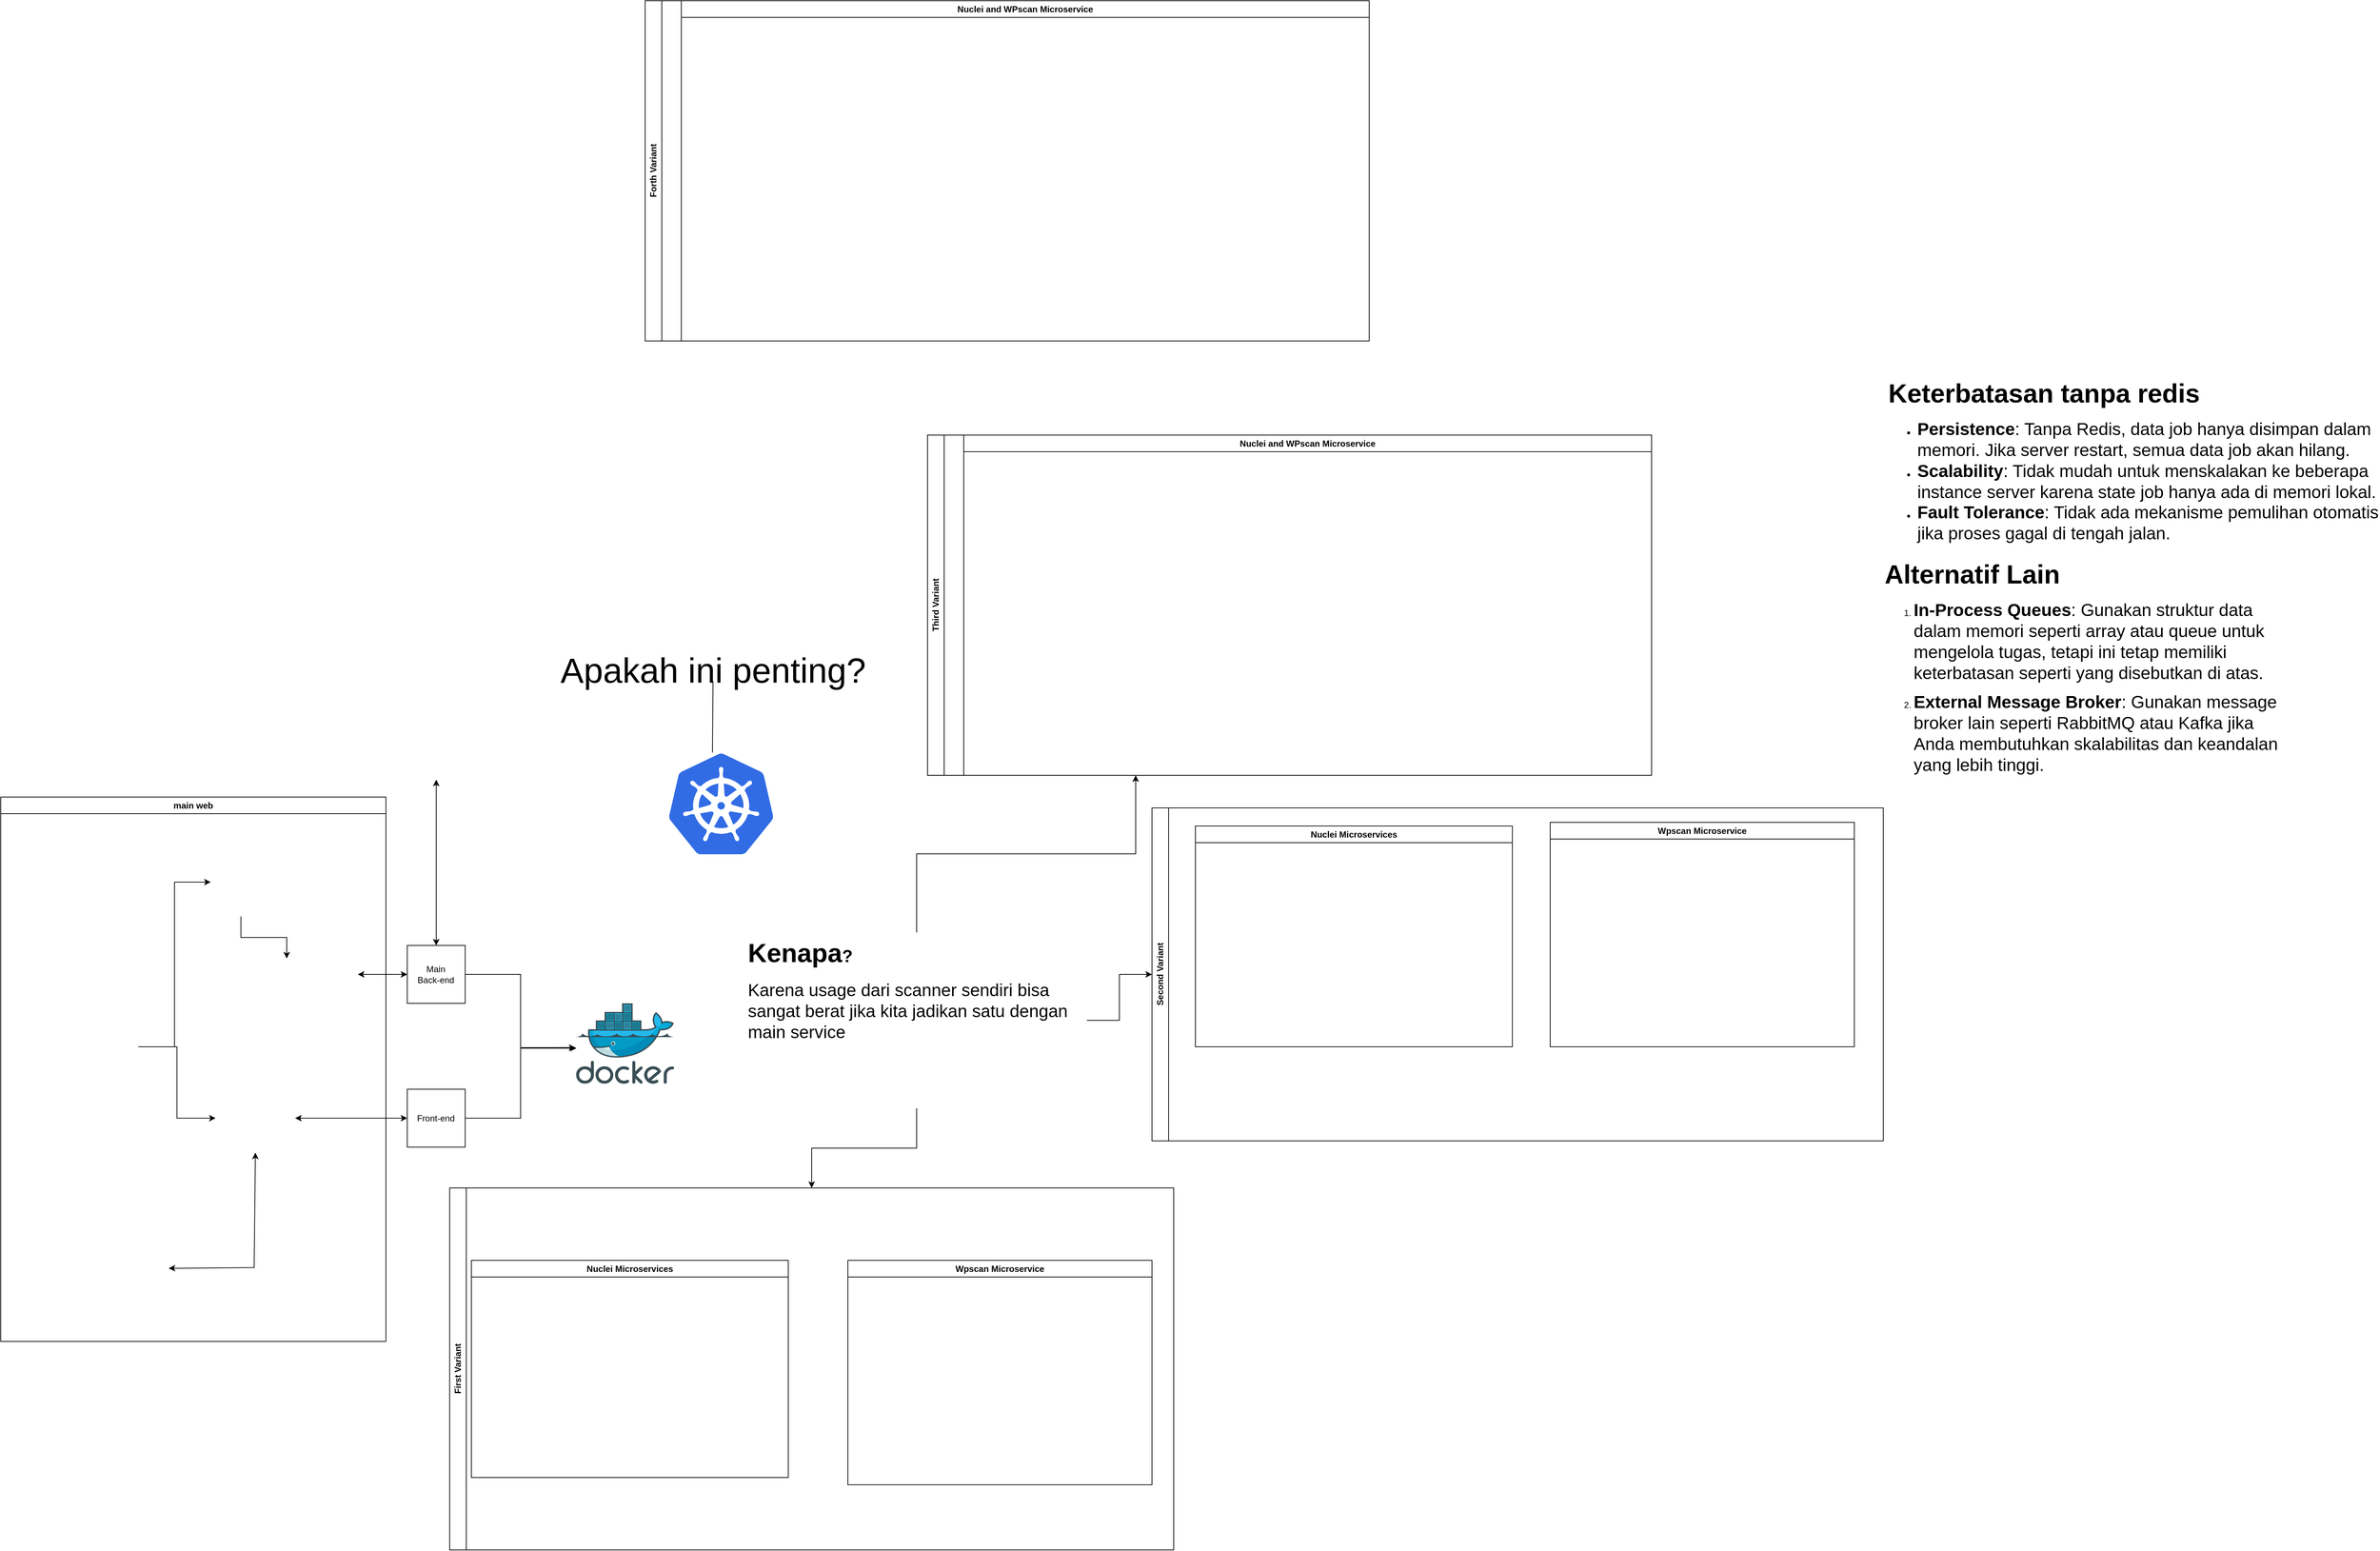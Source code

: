 <mxfile version="24.7.6">
  <diagram name="Page-1" id="V6EhIZvcOcwaaYpCKTlt">
    <mxGraphModel dx="3071" dy="2099" grid="1" gridSize="10" guides="1" tooltips="1" connect="1" arrows="1" fold="1" page="1" pageScale="1" pageWidth="850" pageHeight="1100" math="0" shadow="0">
      <root>
        <mxCell id="0" />
        <mxCell id="1" parent="0" />
        <mxCell id="hB4f03poWa5Al2iNP8c4-2" value="" style="image;sketch=0;aspect=fixed;html=1;points=[];align=center;fontSize=12;image=img/lib/mscae/Docker.svg;" parent="1" vertex="1">
          <mxGeometry x="-25.37" y="455" width="135.37" height="111" as="geometry" />
        </mxCell>
        <mxCell id="hB4f03poWa5Al2iNP8c4-3" value="" style="image;sketch=0;aspect=fixed;html=1;points=[];align=center;fontSize=12;image=img/lib/mscae/Kubernetes.svg;" parent="1" vertex="1">
          <mxGeometry x="102.5" y="110" width="145" height="139.2" as="geometry" />
        </mxCell>
        <mxCell id="hB4f03poWa5Al2iNP8c4-4" value="" style="shape=image;verticalLabelPosition=bottom;labelBackgroundColor=default;verticalAlign=top;aspect=fixed;imageAspect=0;image=https://logos-download.com/wp-content/uploads/2016/09/MongoDB_logo_Mongo_DB.png;" parent="1" vertex="1">
          <mxGeometry x="-340" y="80.0" width="242.94" height="66" as="geometry" />
        </mxCell>
        <mxCell id="hB4f03poWa5Al2iNP8c4-15" style="edgeStyle=orthogonalEdgeStyle;rounded=0;orthogonalLoop=1;jettySize=auto;html=1;entryX=0;entryY=0.5;entryDx=0;entryDy=0;" parent="1" source="hB4f03poWa5Al2iNP8c4-6" target="hB4f03poWa5Al2iNP8c4-34" edge="1">
          <mxGeometry relative="1" as="geometry" />
        </mxCell>
        <mxCell id="hB4f03poWa5Al2iNP8c4-21" style="edgeStyle=orthogonalEdgeStyle;rounded=0;orthogonalLoop=1;jettySize=auto;html=1;" parent="1" source="hB4f03poWa5Al2iNP8c4-6" target="hB4f03poWa5Al2iNP8c4-19" edge="1">
          <mxGeometry relative="1" as="geometry" />
        </mxCell>
        <mxCell id="hB4f03poWa5Al2iNP8c4-6" value="" style="shape=image;verticalLabelPosition=bottom;labelBackgroundColor=default;verticalAlign=top;aspect=fixed;imageAspect=0;image=https://polyakovdmitriy.ru/wp-content/uploads/2019/05/nodejs.png.pagespeed.ce_.9zN9M5IW0F.png;" parent="1" vertex="1">
          <mxGeometry x="-800" y="430" width="170" height="170" as="geometry" />
        </mxCell>
        <mxCell id="hB4f03poWa5Al2iNP8c4-8" value="&lt;div&gt;Main&lt;/div&gt;Back-end" style="whiteSpace=wrap;html=1;aspect=fixed;" parent="1" vertex="1">
          <mxGeometry x="-258.53" y="375" width="80" height="80" as="geometry" />
        </mxCell>
        <mxCell id="hB4f03poWa5Al2iNP8c4-9" value="" style="endArrow=classic;startArrow=classic;html=1;rounded=0;entryX=0.5;entryY=1;entryDx=0;entryDy=0;exitX=0.5;exitY=0;exitDx=0;exitDy=0;" parent="1" source="hB4f03poWa5Al2iNP8c4-8" target="hB4f03poWa5Al2iNP8c4-4" edge="1">
          <mxGeometry width="50" height="50" relative="1" as="geometry">
            <mxPoint x="-100" y="310" as="sourcePoint" />
            <mxPoint x="-50" y="260" as="targetPoint" />
          </mxGeometry>
        </mxCell>
        <mxCell id="hB4f03poWa5Al2iNP8c4-11" value="" style="shape=image;verticalLabelPosition=bottom;labelBackgroundColor=default;verticalAlign=top;aspect=fixed;imageAspect=0;image=https://seekvectors.com/files/download/234b110fb32958f68f318e13c7a0610e.png;" parent="1" vertex="1">
          <mxGeometry x="-523.21" y="393" width="196.43" height="44" as="geometry" />
        </mxCell>
        <mxCell id="hB4f03poWa5Al2iNP8c4-16" value="" style="endArrow=classic;startArrow=classic;html=1;rounded=0;exitX=1;exitY=0.5;exitDx=0;exitDy=0;entryX=0;entryY=0.5;entryDx=0;entryDy=0;" parent="1" source="hB4f03poWa5Al2iNP8c4-11" target="hB4f03poWa5Al2iNP8c4-8" edge="1">
          <mxGeometry width="50" height="50" relative="1" as="geometry">
            <mxPoint x="-100" y="410" as="sourcePoint" />
            <mxPoint x="-50" y="360" as="targetPoint" />
          </mxGeometry>
        </mxCell>
        <mxCell id="hB4f03poWa5Al2iNP8c4-18" style="edgeStyle=orthogonalEdgeStyle;rounded=0;orthogonalLoop=1;jettySize=auto;html=1;entryX=-0.007;entryY=0.55;entryDx=0;entryDy=0;entryPerimeter=0;" parent="1" source="hB4f03poWa5Al2iNP8c4-8" target="hB4f03poWa5Al2iNP8c4-2" edge="1">
          <mxGeometry relative="1" as="geometry" />
        </mxCell>
        <mxCell id="hB4f03poWa5Al2iNP8c4-19" value="" style="shape=image;verticalLabelPosition=bottom;labelBackgroundColor=default;verticalAlign=top;aspect=fixed;imageAspect=0;image=https://upload.wikimedia.org/wikipedia/commons/thumb/9/95/Vue.js_Logo_2.svg/1200px-Vue.js_Logo_2.svg.png;" parent="1" vertex="1">
          <mxGeometry x="-523.21" y="566" width="109.85" height="95.2" as="geometry" />
        </mxCell>
        <mxCell id="hB4f03poWa5Al2iNP8c4-23" value="Front-end" style="whiteSpace=wrap;html=1;aspect=fixed;" parent="1" vertex="1">
          <mxGeometry x="-258.53" y="573.6" width="80" height="80" as="geometry" />
        </mxCell>
        <mxCell id="hB4f03poWa5Al2iNP8c4-24" value="" style="endArrow=classic;startArrow=classic;html=1;rounded=0;exitX=1;exitY=0.5;exitDx=0;exitDy=0;entryX=0;entryY=0.5;entryDx=0;entryDy=0;" parent="1" source="hB4f03poWa5Al2iNP8c4-19" target="hB4f03poWa5Al2iNP8c4-23" edge="1">
          <mxGeometry width="50" height="50" relative="1" as="geometry">
            <mxPoint x="-40" y="540" as="sourcePoint" />
            <mxPoint x="10" y="490" as="targetPoint" />
          </mxGeometry>
        </mxCell>
        <mxCell id="hB4f03poWa5Al2iNP8c4-25" style="edgeStyle=orthogonalEdgeStyle;rounded=0;orthogonalLoop=1;jettySize=auto;html=1;entryX=0.003;entryY=0.559;entryDx=0;entryDy=0;entryPerimeter=0;" parent="1" source="hB4f03poWa5Al2iNP8c4-23" target="hB4f03poWa5Al2iNP8c4-2" edge="1">
          <mxGeometry relative="1" as="geometry" />
        </mxCell>
        <mxCell id="hB4f03poWa5Al2iNP8c4-33" value="main web" style="swimlane;whiteSpace=wrap;html=1;" parent="1" vertex="1">
          <mxGeometry x="-820" y="170" width="532" height="752" as="geometry" />
        </mxCell>
        <mxCell id="hB4f03poWa5Al2iNP8c4-31" value="" style="shape=image;verticalLabelPosition=bottom;labelBackgroundColor=default;verticalAlign=top;aspect=fixed;imageAspect=0;image=https://cdn.icon-icons.com/icons2/2108/PNG/512/npm_icon_130871.png;" parent="hB4f03poWa5Al2iNP8c4-33" vertex="1">
          <mxGeometry x="20" y="30" width="137" height="137" as="geometry" />
        </mxCell>
        <mxCell id="hB4f03poWa5Al2iNP8c4-34" value="" style="shape=image;verticalLabelPosition=bottom;labelBackgroundColor=default;verticalAlign=top;aspect=fixed;imageAspect=0;image=https://user-images.githubusercontent.com/13700/35731649-652807e8-080e-11e8-88fd-1b2f6d553b2d.png;" parent="hB4f03poWa5Al2iNP8c4-33" vertex="1">
          <mxGeometry x="290" y="70" width="83.48" height="95" as="geometry" />
        </mxCell>
        <mxCell id="hB4f03poWa5Al2iNP8c4-37" value="" style="shape=image;verticalLabelPosition=bottom;labelBackgroundColor=default;verticalAlign=top;aspect=fixed;imageAspect=0;image=https://s3.amazonaws.com/media-p.slid.es/uploads/794262/images/4810292/quasar-logo.png;" parent="hB4f03poWa5Al2iNP8c4-33" vertex="1">
          <mxGeometry x="90" y="580" width="142" height="142" as="geometry" />
        </mxCell>
        <mxCell id="hB4f03poWa5Al2iNP8c4-35" style="edgeStyle=orthogonalEdgeStyle;rounded=0;orthogonalLoop=1;jettySize=auto;html=1;" parent="1" source="hB4f03poWa5Al2iNP8c4-34" target="hB4f03poWa5Al2iNP8c4-11" edge="1">
          <mxGeometry relative="1" as="geometry" />
        </mxCell>
        <mxCell id="NhjCy0NXMdO0h8nzIQNs-1" value="" style="endArrow=classic;startArrow=classic;html=1;rounded=0;entryX=0.5;entryY=1;entryDx=0;entryDy=0;exitX=1;exitY=0.5;exitDx=0;exitDy=0;" edge="1" parent="1" source="hB4f03poWa5Al2iNP8c4-37" target="hB4f03poWa5Al2iNP8c4-19">
          <mxGeometry width="50" height="50" relative="1" as="geometry">
            <mxPoint x="-90" y="700" as="sourcePoint" />
            <mxPoint x="-40" y="650" as="targetPoint" />
            <Array as="points">
              <mxPoint x="-470" y="820" />
            </Array>
          </mxGeometry>
        </mxCell>
        <mxCell id="NhjCy0NXMdO0h8nzIQNs-3" value="Nuclei Microservices" style="swimlane;whiteSpace=wrap;html=1;" vertex="1" parent="1">
          <mxGeometry x="-170" y="810" width="437.69" height="300" as="geometry" />
        </mxCell>
        <mxCell id="NhjCy0NXMdO0h8nzIQNs-47" style="edgeStyle=orthogonalEdgeStyle;rounded=0;orthogonalLoop=1;jettySize=auto;html=1;" edge="1" parent="1" source="NhjCy0NXMdO0h8nzIQNs-8" target="NhjCy0NXMdO0h8nzIQNs-18">
          <mxGeometry relative="1" as="geometry" />
        </mxCell>
        <mxCell id="NhjCy0NXMdO0h8nzIQNs-48" style="edgeStyle=orthogonalEdgeStyle;rounded=0;orthogonalLoop=1;jettySize=auto;html=1;entryX=0.5;entryY=0;entryDx=0;entryDy=0;" edge="1" parent="1" source="NhjCy0NXMdO0h8nzIQNs-8" target="NhjCy0NXMdO0h8nzIQNs-11">
          <mxGeometry relative="1" as="geometry" />
        </mxCell>
        <mxCell id="NhjCy0NXMdO0h8nzIQNs-49" style="edgeStyle=orthogonalEdgeStyle;rounded=0;orthogonalLoop=1;jettySize=auto;html=1;entryX=0.25;entryY=1;entryDx=0;entryDy=0;" edge="1" parent="1" source="NhjCy0NXMdO0h8nzIQNs-8" target="NhjCy0NXMdO0h8nzIQNs-41">
          <mxGeometry relative="1" as="geometry" />
        </mxCell>
        <mxCell id="NhjCy0NXMdO0h8nzIQNs-8" value="&lt;h1 style=&quot;margin-top: 0px;&quot;&gt;&lt;font style=&quot;font-size: 36px;&quot;&gt;Kenapa&lt;/font&gt;?&lt;/h1&gt;&lt;p&gt;&lt;font style=&quot;font-size: 24px;&quot;&gt;Karena usage dari scanner sendiri bisa sangat berat jika kita jadikan satu dengan main service&lt;/font&gt;&lt;/p&gt;" style="text;html=1;whiteSpace=wrap;overflow=hidden;rounded=0;" vertex="1" parent="1">
          <mxGeometry x="210" y="357" width="470" height="243" as="geometry" />
        </mxCell>
        <mxCell id="NhjCy0NXMdO0h8nzIQNs-11" value="First Variant" style="swimlane;horizontal=0;whiteSpace=wrap;html=1;" vertex="1" parent="1">
          <mxGeometry x="-200" y="710" width="1000" height="500" as="geometry" />
        </mxCell>
        <mxCell id="NhjCy0NXMdO0h8nzIQNs-7" value="Wpscan Microservice" style="swimlane;whiteSpace=wrap;html=1;" vertex="1" parent="NhjCy0NXMdO0h8nzIQNs-11">
          <mxGeometry x="550" y="100" width="420.0" height="310" as="geometry" />
        </mxCell>
        <mxCell id="NhjCy0NXMdO0h8nzIQNs-12" value="" style="shape=image;verticalLabelPosition=bottom;labelBackgroundColor=default;verticalAlign=top;aspect=fixed;imageAspect=0;image=https://raw.githubusercontent.com/wpscanteam/wpscan/gh-pages/images/wpscan_logo.png;" vertex="1" parent="NhjCy0NXMdO0h8nzIQNs-7">
          <mxGeometry x="10" y="29" width="337.42" height="133" as="geometry" />
        </mxCell>
        <mxCell id="NhjCy0NXMdO0h8nzIQNs-13" value="" style="shape=image;verticalLabelPosition=bottom;labelBackgroundColor=default;verticalAlign=top;aspect=fixed;imageAspect=0;image=https://www.ivaylopavlov.com/wp-content/uploads/2020/04/1Hires_redis_logo.png;" vertex="1" parent="NhjCy0NXMdO0h8nzIQNs-7">
          <mxGeometry x="-50" y="190" width="344.14" height="115" as="geometry" />
        </mxCell>
        <mxCell id="NhjCy0NXMdO0h8nzIQNs-16" value="" style="shape=image;verticalLabelPosition=bottom;labelBackgroundColor=default;verticalAlign=top;aspect=fixed;imageAspect=0;image=https://polyakovdmitriy.ru/wp-content/uploads/2019/05/nodejs.png.pagespeed.ce_.9zN9M5IW0F.png;" vertex="1" parent="NhjCy0NXMdO0h8nzIQNs-7">
          <mxGeometry x="241.79" y="167.5" width="160" height="160" as="geometry" />
        </mxCell>
        <mxCell id="NhjCy0NXMdO0h8nzIQNs-17" value="" style="shape=image;verticalLabelPosition=bottom;labelBackgroundColor=default;verticalAlign=top;aspect=fixed;imageAspect=0;image=https://seekvectors.com/files/download/234b110fb32958f68f318e13c7a0610e.png;" vertex="1" parent="NhjCy0NXMdO0h8nzIQNs-7">
          <mxGeometry x="210.0" y="180" width="196.43" height="44" as="geometry" />
        </mxCell>
        <mxCell id="NhjCy0NXMdO0h8nzIQNs-9" value="" style="shape=image;verticalLabelPosition=bottom;labelBackgroundColor=default;verticalAlign=top;aspect=fixed;imageAspect=0;image=https://www.ivaylopavlov.com/wp-content/uploads/2020/04/1Hires_redis_logo.png;" vertex="1" parent="NhjCy0NXMdO0h8nzIQNs-11">
          <mxGeometry x="-69.99" y="230" width="359.99" height="120.3" as="geometry" />
        </mxCell>
        <mxCell id="NhjCy0NXMdO0h8nzIQNs-4" value="" style="shape=image;verticalLabelPosition=bottom;labelBackgroundColor=default;verticalAlign=top;aspect=fixed;imageAspect=0;image=https://github.com/projectdiscovery/nuclei/raw/dev/static/nuclei-logo.png;" vertex="1" parent="NhjCy0NXMdO0h8nzIQNs-11">
          <mxGeometry x="63.54" y="140" width="206.46" height="61" as="geometry" />
        </mxCell>
        <mxCell id="NhjCy0NXMdO0h8nzIQNs-14" value="" style="shape=image;verticalLabelPosition=bottom;labelBackgroundColor=default;verticalAlign=top;aspect=fixed;imageAspect=0;image=https://polyakovdmitriy.ru/wp-content/uploads/2019/05/nodejs.png.pagespeed.ce_.9zN9M5IW0F.png;" vertex="1" parent="NhjCy0NXMdO0h8nzIQNs-11">
          <mxGeometry x="230" y="240" width="160" height="160" as="geometry" />
        </mxCell>
        <mxCell id="NhjCy0NXMdO0h8nzIQNs-15" value="" style="shape=image;verticalLabelPosition=bottom;labelBackgroundColor=default;verticalAlign=top;aspect=fixed;imageAspect=0;image=https://seekvectors.com/files/download/234b110fb32958f68f318e13c7a0610e.png;" vertex="1" parent="NhjCy0NXMdO0h8nzIQNs-11">
          <mxGeometry x="220" y="228" width="196.43" height="44" as="geometry" />
        </mxCell>
        <mxCell id="NhjCy0NXMdO0h8nzIQNs-18" value="Second Variant" style="swimlane;horizontal=0;whiteSpace=wrap;html=1;" vertex="1" parent="1">
          <mxGeometry x="770" y="185" width="1010" height="460" as="geometry" />
        </mxCell>
        <mxCell id="NhjCy0NXMdO0h8nzIQNs-20" value="Nuclei Microservices" style="swimlane;whiteSpace=wrap;html=1;" vertex="1" parent="NhjCy0NXMdO0h8nzIQNs-18">
          <mxGeometry x="60" y="25" width="437.69" height="305" as="geometry" />
        </mxCell>
        <mxCell id="NhjCy0NXMdO0h8nzIQNs-22" value="" style="shape=image;verticalLabelPosition=bottom;labelBackgroundColor=default;verticalAlign=top;aspect=fixed;imageAspect=0;image=https://polyakovdmitriy.ru/wp-content/uploads/2019/05/nodejs.png.pagespeed.ce_.9zN9M5IW0F.png;" vertex="1" parent="NhjCy0NXMdO0h8nzIQNs-20">
          <mxGeometry x="60" y="160" width="160" height="160" as="geometry" />
        </mxCell>
        <mxCell id="NhjCy0NXMdO0h8nzIQNs-23" value="" style="shape=image;verticalLabelPosition=bottom;labelBackgroundColor=default;verticalAlign=top;aspect=fixed;imageAspect=0;image=https://seekvectors.com/files/download/234b110fb32958f68f318e13c7a0610e.png;" vertex="1" parent="NhjCy0NXMdO0h8nzIQNs-20">
          <mxGeometry x="41.78" y="140" width="196.43" height="44" as="geometry" />
        </mxCell>
        <mxCell id="NhjCy0NXMdO0h8nzIQNs-21" value="" style="shape=image;verticalLabelPosition=bottom;labelBackgroundColor=default;verticalAlign=top;aspect=fixed;imageAspect=0;image=https://github.com/projectdiscovery/nuclei/raw/dev/static/nuclei-logo.png;" vertex="1" parent="NhjCy0NXMdO0h8nzIQNs-18">
          <mxGeometry x="83.54" y="65" width="206.46" height="61" as="geometry" />
        </mxCell>
        <mxCell id="NhjCy0NXMdO0h8nzIQNs-24" value="Wpscan Microservice" style="swimlane;whiteSpace=wrap;html=1;" vertex="1" parent="NhjCy0NXMdO0h8nzIQNs-18">
          <mxGeometry x="550" y="20" width="420.0" height="310" as="geometry" />
        </mxCell>
        <mxCell id="NhjCy0NXMdO0h8nzIQNs-25" value="" style="shape=image;verticalLabelPosition=bottom;labelBackgroundColor=default;verticalAlign=top;aspect=fixed;imageAspect=0;image=https://raw.githubusercontent.com/wpscanteam/wpscan/gh-pages/images/wpscan_logo.png;" vertex="1" parent="NhjCy0NXMdO0h8nzIQNs-24">
          <mxGeometry x="10" y="29" width="337.42" height="133" as="geometry" />
        </mxCell>
        <mxCell id="NhjCy0NXMdO0h8nzIQNs-27" value="" style="shape=image;verticalLabelPosition=bottom;labelBackgroundColor=default;verticalAlign=top;aspect=fixed;imageAspect=0;image=https://polyakovdmitriy.ru/wp-content/uploads/2019/05/nodejs.png.pagespeed.ce_.9zN9M5IW0F.png;" vertex="1" parent="NhjCy0NXMdO0h8nzIQNs-24">
          <mxGeometry x="70" y="185" width="160" height="160" as="geometry" />
        </mxCell>
        <mxCell id="NhjCy0NXMdO0h8nzIQNs-28" value="" style="shape=image;verticalLabelPosition=bottom;labelBackgroundColor=default;verticalAlign=top;aspect=fixed;imageAspect=0;image=https://seekvectors.com/files/download/234b110fb32958f68f318e13c7a0610e.png;" vertex="1" parent="NhjCy0NXMdO0h8nzIQNs-24">
          <mxGeometry x="51.78" y="180" width="196.43" height="44" as="geometry" />
        </mxCell>
        <mxCell id="NhjCy0NXMdO0h8nzIQNs-26" value="" style="shape=image;verticalLabelPosition=bottom;labelBackgroundColor=default;verticalAlign=top;aspect=fixed;imageAspect=0;image=https://www.ivaylopavlov.com/wp-content/uploads/2020/04/1Hires_redis_logo.png;" vertex="1" parent="NhjCy0NXMdO0h8nzIQNs-18">
          <mxGeometry x="350" y="345" width="344.14" height="115" as="geometry" />
        </mxCell>
        <mxCell id="NhjCy0NXMdO0h8nzIQNs-30" value="Third Variant" style="swimlane;horizontal=0;whiteSpace=wrap;html=1;" vertex="1" parent="1">
          <mxGeometry x="460" y="-330" width="1000" height="470" as="geometry" />
        </mxCell>
        <mxCell id="NhjCy0NXMdO0h8nzIQNs-37" value="" style="shape=image;verticalLabelPosition=bottom;labelBackgroundColor=default;verticalAlign=top;aspect=fixed;imageAspect=0;image=https://polyakovdmitriy.ru/wp-content/uploads/2019/05/nodejs.png.pagespeed.ce_.9zN9M5IW0F.png;" vertex="1" parent="NhjCy0NXMdO0h8nzIQNs-30">
          <mxGeometry x="337.69" y="330" width="160" height="160" as="geometry" />
        </mxCell>
        <mxCell id="NhjCy0NXMdO0h8nzIQNs-38" value="" style="shape=image;verticalLabelPosition=bottom;labelBackgroundColor=default;verticalAlign=top;aspect=fixed;imageAspect=0;image=https://seekvectors.com/files/download/234b110fb32958f68f318e13c7a0610e.png;" vertex="1" parent="NhjCy0NXMdO0h8nzIQNs-30">
          <mxGeometry x="560" y="390" width="196.43" height="44" as="geometry" />
        </mxCell>
        <mxCell id="NhjCy0NXMdO0h8nzIQNs-41" value="Nuclei and WPscan Microservice" style="swimlane;whiteSpace=wrap;html=1;" vertex="1" parent="NhjCy0NXMdO0h8nzIQNs-30">
          <mxGeometry x="50" width="950" height="470" as="geometry" />
        </mxCell>
        <mxCell id="NhjCy0NXMdO0h8nzIQNs-34" value="" style="shape=image;verticalLabelPosition=bottom;labelBackgroundColor=default;verticalAlign=top;aspect=fixed;imageAspect=0;image=https://github.com/projectdiscovery/nuclei/raw/dev/static/nuclei-logo.png;" vertex="1" parent="NhjCy0NXMdO0h8nzIQNs-41">
          <mxGeometry x="210.0" y="130" width="206.46" height="61" as="geometry" />
        </mxCell>
        <mxCell id="NhjCy0NXMdO0h8nzIQNs-40" value="" style="shape=image;verticalLabelPosition=bottom;labelBackgroundColor=default;verticalAlign=top;aspect=fixed;imageAspect=0;image=https://raw.githubusercontent.com/wpscanteam/wpscan/gh-pages/images/wpscan_logo.png;" vertex="1" parent="NhjCy0NXMdO0h8nzIQNs-41">
          <mxGeometry x="520" y="90" width="337.42" height="133" as="geometry" />
        </mxCell>
        <mxCell id="NhjCy0NXMdO0h8nzIQNs-42" value="" style="shape=image;verticalLabelPosition=bottom;labelBackgroundColor=default;verticalAlign=top;aspect=fixed;imageAspect=0;image=https://www.ivaylopavlov.com/wp-content/uploads/2020/04/1Hires_redis_logo.png;" vertex="1" parent="NhjCy0NXMdO0h8nzIQNs-41">
          <mxGeometry x="320" y="230" width="344.14" height="115" as="geometry" />
        </mxCell>
        <mxCell id="NhjCy0NXMdO0h8nzIQNs-43" value="&lt;font style=&quot;font-size: 48px;&quot;&gt;Apakah ini penting?&lt;/font&gt;" style="text;html=1;align=center;verticalAlign=middle;whiteSpace=wrap;rounded=0;" vertex="1" parent="1">
          <mxGeometry x="-50" y="-20" width="427.5" height="30" as="geometry" />
        </mxCell>
        <mxCell id="NhjCy0NXMdO0h8nzIQNs-46" value="" style="endArrow=none;html=1;rounded=0;entryX=0.5;entryY=1;entryDx=0;entryDy=0;exitX=0.417;exitY=-0.01;exitDx=0;exitDy=0;exitPerimeter=0;" edge="1" parent="1" source="hB4f03poWa5Al2iNP8c4-3" target="NhjCy0NXMdO0h8nzIQNs-43">
          <mxGeometry width="50" height="50" relative="1" as="geometry">
            <mxPoint x="590" y="380" as="sourcePoint" />
            <mxPoint x="640" y="330" as="targetPoint" />
          </mxGeometry>
        </mxCell>
        <mxCell id="NhjCy0NXMdO0h8nzIQNs-51" value="&lt;h3&gt;&lt;font style=&quot;font-size: 36px;&quot;&gt;Keterbatasan tanpa redis&lt;/font&gt;&lt;/h3&gt;&lt;ul&gt;&lt;li&gt;&lt;font style=&quot;font-size: 24px;&quot;&gt;&lt;strong&gt;Persistence&lt;/strong&gt;: Tanpa Redis, data job hanya disimpan dalam memori. Jika server restart, semua data job akan hilang.&lt;/font&gt;&lt;/li&gt;&lt;li&gt;&lt;font style=&quot;font-size: 24px;&quot;&gt;&lt;strong&gt;Scalability&lt;/strong&gt;: Tidak mudah untuk menskalakan ke beberapa instance server karena state job hanya ada di memori lokal.&lt;/font&gt;&lt;/li&gt;&lt;li&gt;&lt;font style=&quot;font-size: 24px;&quot;&gt;&lt;strong&gt;Fault Tolerance&lt;/strong&gt;: Tidak ada mekanisme pemulihan otomatis jika proses gagal di tengah jalan.&lt;/font&gt;&lt;/li&gt;&lt;/ul&gt;" style="text;html=1;whiteSpace=wrap;overflow=hidden;rounded=0;" vertex="1" parent="1">
          <mxGeometry x="1785" y="-430" width="680" height="360" as="geometry" />
        </mxCell>
        <mxCell id="NhjCy0NXMdO0h8nzIQNs-52" value="&lt;h3&gt;&lt;font style=&quot;font-size: 36px;&quot;&gt;Alternatif Lain&lt;/font&gt;&lt;/h3&gt;&lt;ol&gt;&lt;li&gt;&lt;p&gt;&lt;font style=&quot;font-size: 24px;&quot;&gt;&lt;strong&gt;In-Process Queues&lt;/strong&gt;: Gunakan struktur data dalam memori seperti array atau queue untuk mengelola tugas, tetapi ini tetap memiliki keterbatasan seperti yang disebutkan di atas.&lt;/font&gt;&lt;/p&gt;&lt;/li&gt;&lt;li&gt;&lt;p&gt;&lt;font style=&quot;font-size: 24px;&quot;&gt;&lt;strong&gt;External Message Broker&lt;/strong&gt;: Gunakan message broker lain seperti RabbitMQ atau Kafka jika Anda membutuhkan skalabilitas dan keandalan yang lebih tinggi.&lt;/font&gt;&lt;/p&gt;&lt;/li&gt;&lt;/ol&gt;" style="text;whiteSpace=wrap;html=1;" vertex="1" parent="1">
          <mxGeometry x="1780" y="-180" width="560" height="150" as="geometry" />
        </mxCell>
        <mxCell id="NhjCy0NXMdO0h8nzIQNs-53" value="Forth Variant" style="swimlane;horizontal=0;whiteSpace=wrap;html=1;" vertex="1" parent="1">
          <mxGeometry x="70" y="-930" width="1000" height="470" as="geometry" />
        </mxCell>
        <mxCell id="NhjCy0NXMdO0h8nzIQNs-56" value="Nuclei and WPscan Microservice" style="swimlane;whiteSpace=wrap;html=1;" vertex="1" parent="NhjCy0NXMdO0h8nzIQNs-53">
          <mxGeometry x="50" width="950" height="470" as="geometry" />
        </mxCell>
        <mxCell id="NhjCy0NXMdO0h8nzIQNs-57" value="" style="shape=image;verticalLabelPosition=bottom;labelBackgroundColor=default;verticalAlign=top;aspect=fixed;imageAspect=0;image=https://github.com/projectdiscovery/nuclei/raw/dev/static/nuclei-logo.png;" vertex="1" parent="NhjCy0NXMdO0h8nzIQNs-56">
          <mxGeometry x="210.0" y="130" width="206.46" height="61" as="geometry" />
        </mxCell>
        <mxCell id="NhjCy0NXMdO0h8nzIQNs-58" value="" style="shape=image;verticalLabelPosition=bottom;labelBackgroundColor=default;verticalAlign=top;aspect=fixed;imageAspect=0;image=https://raw.githubusercontent.com/wpscanteam/wpscan/gh-pages/images/wpscan_logo.png;" vertex="1" parent="NhjCy0NXMdO0h8nzIQNs-56">
          <mxGeometry x="520" y="90" width="337.42" height="133" as="geometry" />
        </mxCell>
        <mxCell id="NhjCy0NXMdO0h8nzIQNs-54" value="" style="shape=image;verticalLabelPosition=bottom;labelBackgroundColor=default;verticalAlign=top;aspect=fixed;imageAspect=0;image=https://polyakovdmitriy.ru/wp-content/uploads/2019/05/nodejs.png.pagespeed.ce_.9zN9M5IW0F.png;" vertex="1" parent="NhjCy0NXMdO0h8nzIQNs-56">
          <mxGeometry x="210" y="210" width="160" height="160" as="geometry" />
        </mxCell>
        <mxCell id="NhjCy0NXMdO0h8nzIQNs-55" value="" style="shape=image;verticalLabelPosition=bottom;labelBackgroundColor=default;verticalAlign=top;aspect=fixed;imageAspect=0;image=https://seekvectors.com/files/download/234b110fb32958f68f318e13c7a0610e.png;" vertex="1" parent="NhjCy0NXMdO0h8nzIQNs-56">
          <mxGeometry x="480" y="278" width="196.43" height="44" as="geometry" />
        </mxCell>
      </root>
    </mxGraphModel>
  </diagram>
</mxfile>
